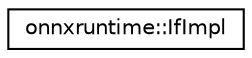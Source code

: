 digraph "Graphical Class Hierarchy"
{
  edge [fontname="Helvetica",fontsize="10",labelfontname="Helvetica",labelfontsize="10"];
  node [fontname="Helvetica",fontsize="10",shape=record];
  rankdir="LR";
  Node0 [label="onnxruntime::IfImpl",height=0.2,width=0.4,color="black", fillcolor="white", style="filled",URL="$classonnxruntime_1_1IfImpl.html"];
}
